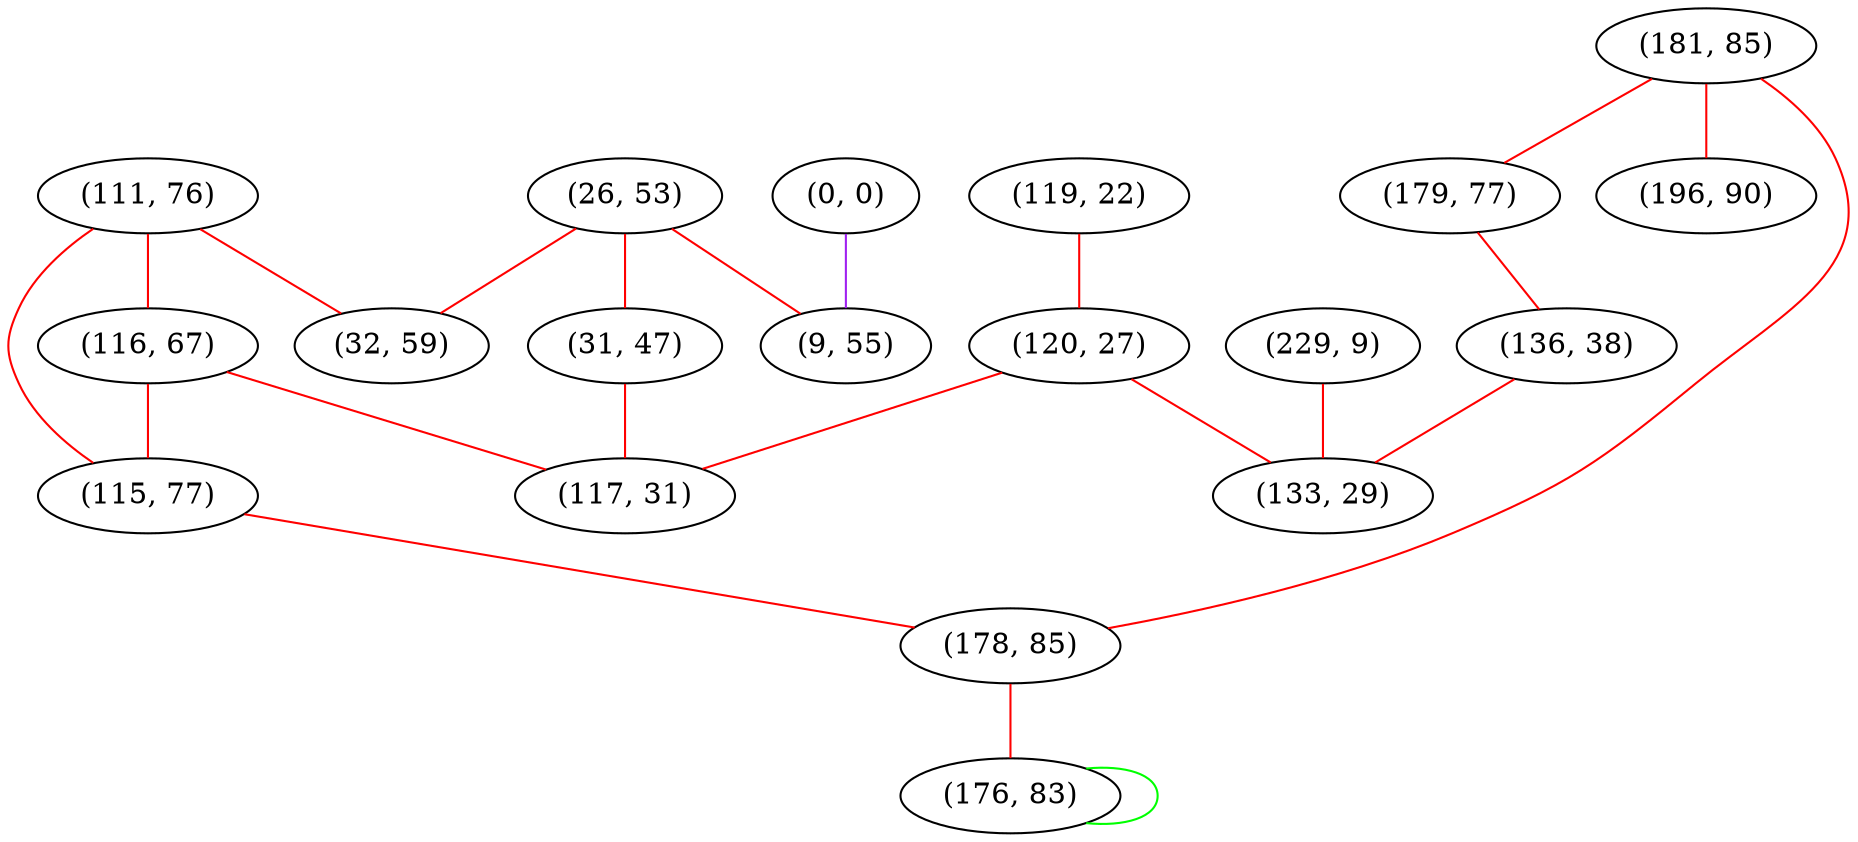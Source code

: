 graph "" {
"(111, 76)";
"(119, 22)";
"(26, 53)";
"(0, 0)";
"(181, 85)";
"(116, 67)";
"(229, 9)";
"(120, 27)";
"(179, 77)";
"(32, 59)";
"(31, 47)";
"(9, 55)";
"(196, 90)";
"(117, 31)";
"(115, 77)";
"(136, 38)";
"(178, 85)";
"(133, 29)";
"(176, 83)";
"(111, 76)" -- "(32, 59)"  [color=red, key=0, weight=1];
"(111, 76)" -- "(116, 67)"  [color=red, key=0, weight=1];
"(111, 76)" -- "(115, 77)"  [color=red, key=0, weight=1];
"(119, 22)" -- "(120, 27)"  [color=red, key=0, weight=1];
"(26, 53)" -- "(32, 59)"  [color=red, key=0, weight=1];
"(26, 53)" -- "(31, 47)"  [color=red, key=0, weight=1];
"(26, 53)" -- "(9, 55)"  [color=red, key=0, weight=1];
"(0, 0)" -- "(9, 55)"  [color=purple, key=0, weight=4];
"(181, 85)" -- "(196, 90)"  [color=red, key=0, weight=1];
"(181, 85)" -- "(178, 85)"  [color=red, key=0, weight=1];
"(181, 85)" -- "(179, 77)"  [color=red, key=0, weight=1];
"(116, 67)" -- "(117, 31)"  [color=red, key=0, weight=1];
"(116, 67)" -- "(115, 77)"  [color=red, key=0, weight=1];
"(229, 9)" -- "(133, 29)"  [color=red, key=0, weight=1];
"(120, 27)" -- "(117, 31)"  [color=red, key=0, weight=1];
"(120, 27)" -- "(133, 29)"  [color=red, key=0, weight=1];
"(179, 77)" -- "(136, 38)"  [color=red, key=0, weight=1];
"(31, 47)" -- "(117, 31)"  [color=red, key=0, weight=1];
"(115, 77)" -- "(178, 85)"  [color=red, key=0, weight=1];
"(136, 38)" -- "(133, 29)"  [color=red, key=0, weight=1];
"(178, 85)" -- "(176, 83)"  [color=red, key=0, weight=1];
"(176, 83)" -- "(176, 83)"  [color=green, key=0, weight=2];
}
